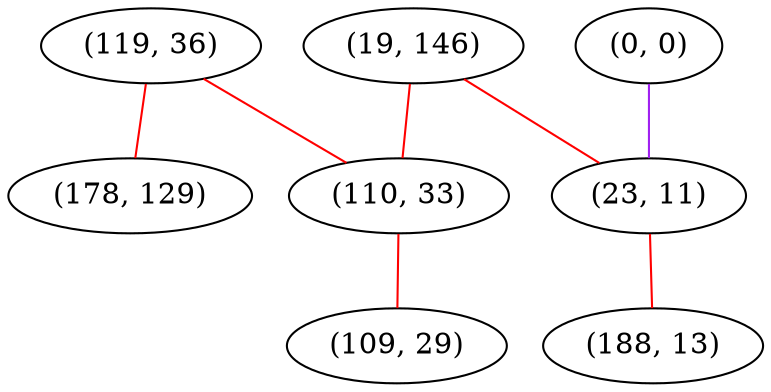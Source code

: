 graph "" {
"(119, 36)";
"(19, 146)";
"(0, 0)";
"(23, 11)";
"(110, 33)";
"(109, 29)";
"(188, 13)";
"(178, 129)";
"(119, 36)" -- "(110, 33)"  [color=red, key=0, weight=1];
"(119, 36)" -- "(178, 129)"  [color=red, key=0, weight=1];
"(19, 146)" -- "(23, 11)"  [color=red, key=0, weight=1];
"(19, 146)" -- "(110, 33)"  [color=red, key=0, weight=1];
"(0, 0)" -- "(23, 11)"  [color=purple, key=0, weight=4];
"(23, 11)" -- "(188, 13)"  [color=red, key=0, weight=1];
"(110, 33)" -- "(109, 29)"  [color=red, key=0, weight=1];
}
